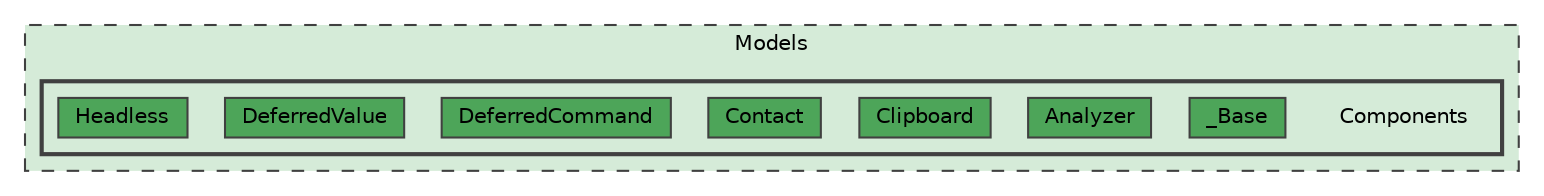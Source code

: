 digraph "C:/Users/tkefauver/Source/Repos/MonkeyPaste/Common/MonkeyPaste.Common.Plugin/Models/Components"
{
 // LATEX_PDF_SIZE
  bgcolor="transparent";
  edge [fontname=Helvetica,fontsize=10,labelfontname=Helvetica,labelfontsize=10];
  node [fontname=Helvetica,fontsize=10,shape=box,height=0.2,width=0.4];
  compound=true
  subgraph clusterdir_22305cb0964bbe63c21991dd2265ce48 {
    graph [ bgcolor="#d5ebd8", pencolor="grey25", label="Models", fontname=Helvetica,fontsize=10 style="filled,dashed", URL="dir_22305cb0964bbe63c21991dd2265ce48.html",tooltip=""]
  subgraph clusterdir_51e336ad91200cef31faa66a3ecd9db7 {
    graph [ bgcolor="#d5ebd8", pencolor="grey25", label="", fontname=Helvetica,fontsize=10 style="filled,bold", URL="dir_51e336ad91200cef31faa66a3ecd9db7.html",tooltip=""]
    dir_51e336ad91200cef31faa66a3ecd9db7 [shape=plaintext, label="Components"];
  dir_612d89431689af3f4024cb2833c1ff13 [label="_Base", fillcolor="#4da559", color="grey25", style="filled", URL="dir_612d89431689af3f4024cb2833c1ff13.html",tooltip=""];
  dir_29a88c0a745c75fe2915ca465d51fa6e [label="Analyzer", fillcolor="#4da559", color="grey25", style="filled", URL="dir_29a88c0a745c75fe2915ca465d51fa6e.html",tooltip=""];
  dir_72143fe4e7864f373665472b7f601b84 [label="Clipboard", fillcolor="#4da559", color="grey25", style="filled", URL="dir_72143fe4e7864f373665472b7f601b84.html",tooltip=""];
  dir_76699766a9363f3e1e3235a02442b945 [label="Contact", fillcolor="#4da559", color="grey25", style="filled", URL="dir_76699766a9363f3e1e3235a02442b945.html",tooltip=""];
  dir_07c1a6fddeaa7ab14529b47ea9d7109b [label="DeferredCommand", fillcolor="#4da559", color="grey25", style="filled", URL="dir_07c1a6fddeaa7ab14529b47ea9d7109b.html",tooltip=""];
  dir_13b9695b2605a20bac1e5104f685702c [label="DeferredValue", fillcolor="#4da559", color="grey25", style="filled", URL="dir_13b9695b2605a20bac1e5104f685702c.html",tooltip=""];
  dir_4fb9876f9a1892871b05882594aaf721 [label="Headless", fillcolor="#4da559", color="grey25", style="filled", URL="dir_4fb9876f9a1892871b05882594aaf721.html",tooltip=""];
  }
  }
}
